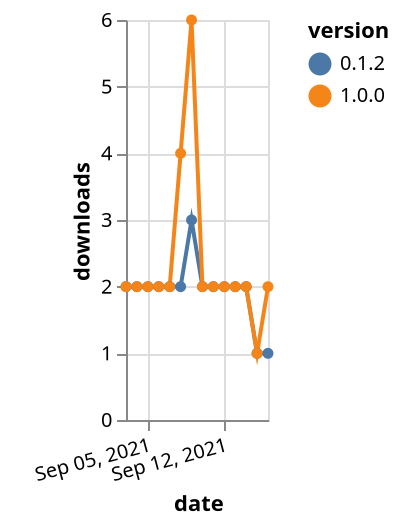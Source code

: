 {"$schema": "https://vega.github.io/schema/vega-lite/v5.json", "description": "A simple bar chart with embedded data.", "data": {"values": [{"date": "2021-09-03", "total": 2256, "delta": 2, "version": "0.1.2"}, {"date": "2021-09-04", "total": 2258, "delta": 2, "version": "0.1.2"}, {"date": "2021-09-05", "total": 2260, "delta": 2, "version": "0.1.2"}, {"date": "2021-09-06", "total": 2262, "delta": 2, "version": "0.1.2"}, {"date": "2021-09-07", "total": 2264, "delta": 2, "version": "0.1.2"}, {"date": "2021-09-08", "total": 2266, "delta": 2, "version": "0.1.2"}, {"date": "2021-09-09", "total": 2269, "delta": 3, "version": "0.1.2"}, {"date": "2021-09-10", "total": 2271, "delta": 2, "version": "0.1.2"}, {"date": "2021-09-11", "total": 2273, "delta": 2, "version": "0.1.2"}, {"date": "2021-09-12", "total": 2275, "delta": 2, "version": "0.1.2"}, {"date": "2021-09-13", "total": 2277, "delta": 2, "version": "0.1.2"}, {"date": "2021-09-14", "total": 2279, "delta": 2, "version": "0.1.2"}, {"date": "2021-09-15", "total": 2280, "delta": 1, "version": "0.1.2"}, {"date": "2021-09-16", "total": 2281, "delta": 1, "version": "0.1.2"}, {"date": "2021-09-03", "total": 2159, "delta": 2, "version": "1.0.0"}, {"date": "2021-09-04", "total": 2161, "delta": 2, "version": "1.0.0"}, {"date": "2021-09-05", "total": 2163, "delta": 2, "version": "1.0.0"}, {"date": "2021-09-06", "total": 2165, "delta": 2, "version": "1.0.0"}, {"date": "2021-09-07", "total": 2167, "delta": 2, "version": "1.0.0"}, {"date": "2021-09-08", "total": 2171, "delta": 4, "version": "1.0.0"}, {"date": "2021-09-09", "total": 2177, "delta": 6, "version": "1.0.0"}, {"date": "2021-09-10", "total": 2179, "delta": 2, "version": "1.0.0"}, {"date": "2021-09-11", "total": 2181, "delta": 2, "version": "1.0.0"}, {"date": "2021-09-12", "total": 2183, "delta": 2, "version": "1.0.0"}, {"date": "2021-09-13", "total": 2185, "delta": 2, "version": "1.0.0"}, {"date": "2021-09-14", "total": 2187, "delta": 2, "version": "1.0.0"}, {"date": "2021-09-15", "total": 2188, "delta": 1, "version": "1.0.0"}, {"date": "2021-09-16", "total": 2190, "delta": 2, "version": "1.0.0"}]}, "width": "container", "mark": {"type": "line", "point": {"filled": true}}, "encoding": {"x": {"field": "date", "type": "temporal", "timeUnit": "yearmonthdate", "title": "date", "axis": {"labelAngle": -15}}, "y": {"field": "delta", "type": "quantitative", "title": "downloads"}, "color": {"field": "version", "type": "nominal"}, "tooltip": {"field": "delta"}}}